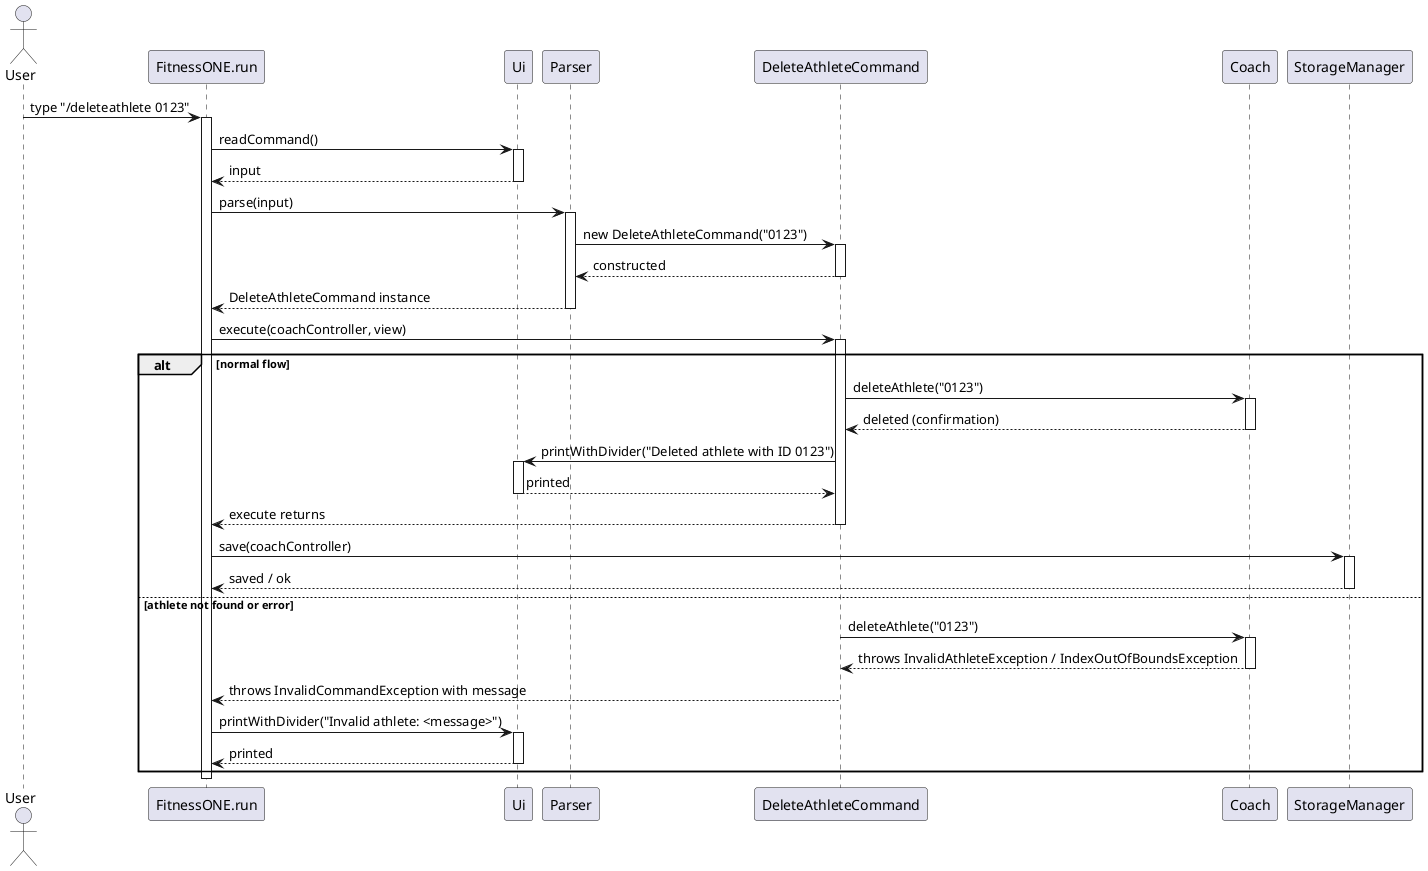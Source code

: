 @startuml
actor User
participant FitnessONE as "FitnessONE.run"
participant Ui as "Ui"
participant Parser as "Parser"
participant DeleteCmd as "DeleteAthleteCommand"
participant Coach as "Coach"
participant Storage as "StorageManager"

User -> FitnessONE : type "/deleteathlete 0123"
activate FitnessONE

FitnessONE -> Ui : readCommand()
activate Ui
Ui --> FitnessONE : input
deactivate Ui

FitnessONE -> Parser : parse(input)
activate Parser
' Parser constructs the command so activation bar starts at command header
Parser -> DeleteCmd ++ : new DeleteAthleteCommand("0123")
DeleteCmd --> Parser -- : constructed
Parser --> FitnessONE : DeleteAthleteCommand instance
deactivate Parser

FitnessONE -> DeleteCmd : execute(coachController, view)
activate DeleteCmd

alt normal flow
    DeleteCmd -> Coach : deleteAthlete("0123")
    activate Coach
    Coach --> DeleteCmd : deleted (confirmation)
    deactivate Coach

    DeleteCmd -> Ui : printWithDivider("Deleted athlete with ID 0123")
    activate Ui
    Ui --> DeleteCmd : printed
    deactivate Ui

    DeleteCmd --> FitnessONE : execute returns
    deactivate DeleteCmd

    FitnessONE -> Storage : save(coachController)
    activate Storage
    Storage --> FitnessONE : saved / ok
    deactivate Storage
else athlete not found or error
    DeleteCmd -> Coach : deleteAthlete("0123")
    activate Coach
    Coach --> DeleteCmd : throws InvalidAthleteException / IndexOutOfBoundsException
    deactivate Coach

    DeleteCmd --> FitnessONE : throws InvalidCommandException with message
    deactivate DeleteCmd

    FitnessONE -> Ui : printWithDivider("Invalid athlete: <message>")
    activate Ui
    Ui --> FitnessONE : printed
    deactivate Ui
end

deactivate FitnessONE
@enduml
